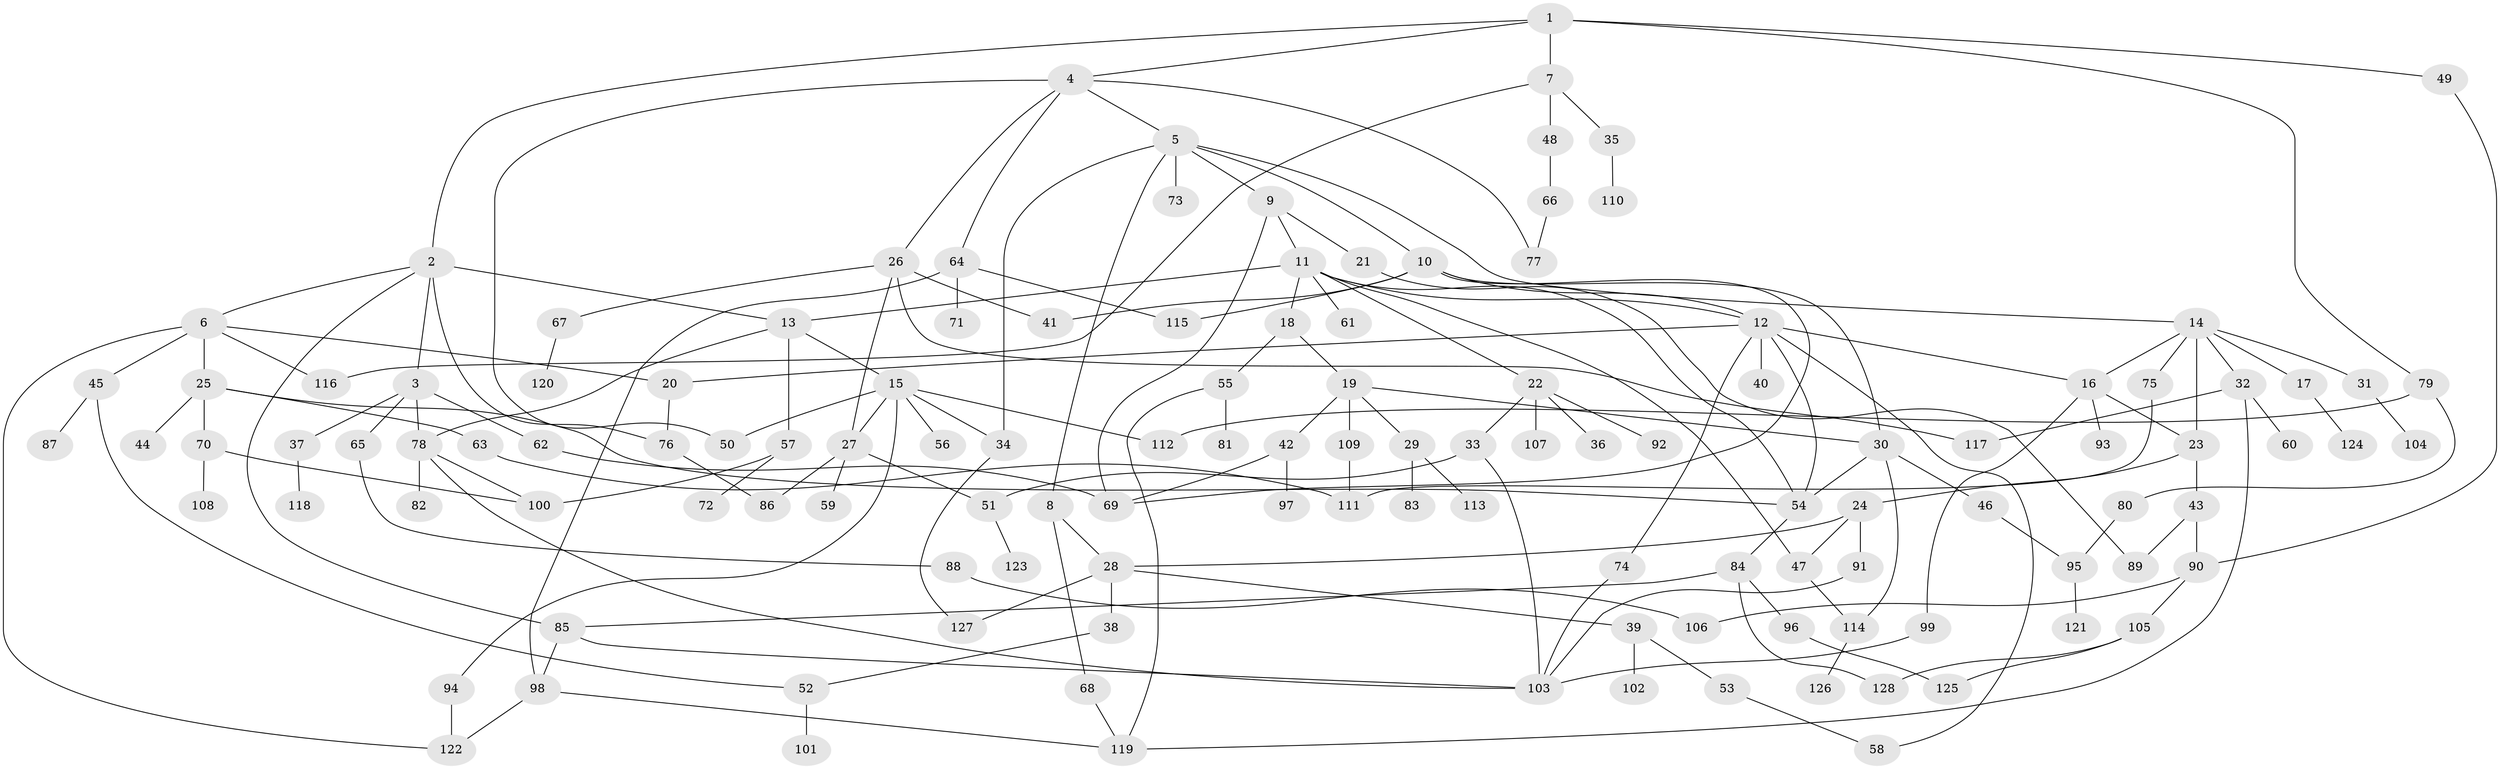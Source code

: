 // coarse degree distribution, {5: 0.14285714285714285, 7: 0.05194805194805195, 6: 0.09090909090909091, 4: 0.11688311688311688, 1: 0.11688311688311688, 3: 0.15584415584415584, 2: 0.3246753246753247}
// Generated by graph-tools (version 1.1) at 2025/48/03/04/25 22:48:54]
// undirected, 128 vertices, 180 edges
graph export_dot {
  node [color=gray90,style=filled];
  1;
  2;
  3;
  4;
  5;
  6;
  7;
  8;
  9;
  10;
  11;
  12;
  13;
  14;
  15;
  16;
  17;
  18;
  19;
  20;
  21;
  22;
  23;
  24;
  25;
  26;
  27;
  28;
  29;
  30;
  31;
  32;
  33;
  34;
  35;
  36;
  37;
  38;
  39;
  40;
  41;
  42;
  43;
  44;
  45;
  46;
  47;
  48;
  49;
  50;
  51;
  52;
  53;
  54;
  55;
  56;
  57;
  58;
  59;
  60;
  61;
  62;
  63;
  64;
  65;
  66;
  67;
  68;
  69;
  70;
  71;
  72;
  73;
  74;
  75;
  76;
  77;
  78;
  79;
  80;
  81;
  82;
  83;
  84;
  85;
  86;
  87;
  88;
  89;
  90;
  91;
  92;
  93;
  94;
  95;
  96;
  97;
  98;
  99;
  100;
  101;
  102;
  103;
  104;
  105;
  106;
  107;
  108;
  109;
  110;
  111;
  112;
  113;
  114;
  115;
  116;
  117;
  118;
  119;
  120;
  121;
  122;
  123;
  124;
  125;
  126;
  127;
  128;
  1 -- 2;
  1 -- 4;
  1 -- 7;
  1 -- 49;
  1 -- 79;
  2 -- 3;
  2 -- 6;
  2 -- 13;
  2 -- 76;
  2 -- 85;
  3 -- 37;
  3 -- 62;
  3 -- 65;
  3 -- 78;
  4 -- 5;
  4 -- 26;
  4 -- 64;
  4 -- 77;
  4 -- 50;
  5 -- 8;
  5 -- 9;
  5 -- 10;
  5 -- 14;
  5 -- 34;
  5 -- 73;
  6 -- 20;
  6 -- 25;
  6 -- 45;
  6 -- 116;
  6 -- 122;
  7 -- 35;
  7 -- 48;
  7 -- 116;
  8 -- 28;
  8 -- 68;
  9 -- 11;
  9 -- 21;
  9 -- 69;
  10 -- 41;
  10 -- 69;
  10 -- 115;
  10 -- 12;
  10 -- 30;
  11 -- 12;
  11 -- 18;
  11 -- 22;
  11 -- 61;
  11 -- 54;
  11 -- 47;
  11 -- 13;
  12 -- 16;
  12 -- 40;
  12 -- 54;
  12 -- 74;
  12 -- 58;
  12 -- 20;
  13 -- 15;
  13 -- 57;
  13 -- 78;
  14 -- 17;
  14 -- 31;
  14 -- 32;
  14 -- 75;
  14 -- 23;
  14 -- 16;
  15 -- 50;
  15 -- 56;
  15 -- 94;
  15 -- 112;
  15 -- 34;
  15 -- 27;
  16 -- 23;
  16 -- 93;
  16 -- 99;
  17 -- 124;
  18 -- 19;
  18 -- 55;
  19 -- 29;
  19 -- 30;
  19 -- 42;
  19 -- 109;
  20 -- 76;
  21 -- 89;
  22 -- 33;
  22 -- 36;
  22 -- 92;
  22 -- 107;
  23 -- 24;
  23 -- 43;
  24 -- 47;
  24 -- 91;
  24 -- 28;
  25 -- 44;
  25 -- 63;
  25 -- 70;
  25 -- 54;
  26 -- 27;
  26 -- 67;
  26 -- 41;
  26 -- 117;
  27 -- 51;
  27 -- 59;
  27 -- 86;
  28 -- 38;
  28 -- 39;
  28 -- 127;
  29 -- 83;
  29 -- 113;
  30 -- 46;
  30 -- 54;
  30 -- 114;
  31 -- 104;
  32 -- 60;
  32 -- 117;
  32 -- 119;
  33 -- 103;
  33 -- 51;
  34 -- 127;
  35 -- 110;
  37 -- 118;
  38 -- 52;
  39 -- 53;
  39 -- 102;
  42 -- 97;
  42 -- 69;
  43 -- 89;
  43 -- 90;
  45 -- 87;
  45 -- 52;
  46 -- 95;
  47 -- 114;
  48 -- 66;
  49 -- 90;
  51 -- 123;
  52 -- 101;
  53 -- 58;
  54 -- 84;
  55 -- 81;
  55 -- 119;
  57 -- 72;
  57 -- 100;
  62 -- 69;
  63 -- 111;
  64 -- 71;
  64 -- 98;
  64 -- 115;
  65 -- 88;
  66 -- 77;
  67 -- 120;
  68 -- 119;
  70 -- 100;
  70 -- 108;
  74 -- 103;
  75 -- 111;
  76 -- 86;
  78 -- 82;
  78 -- 100;
  78 -- 103;
  79 -- 80;
  79 -- 112;
  80 -- 95;
  84 -- 85;
  84 -- 96;
  84 -- 128;
  85 -- 98;
  85 -- 103;
  88 -- 106;
  90 -- 105;
  90 -- 106;
  91 -- 103;
  94 -- 122;
  95 -- 121;
  96 -- 125;
  98 -- 122;
  98 -- 119;
  99 -- 103;
  105 -- 125;
  105 -- 128;
  109 -- 111;
  114 -- 126;
}

